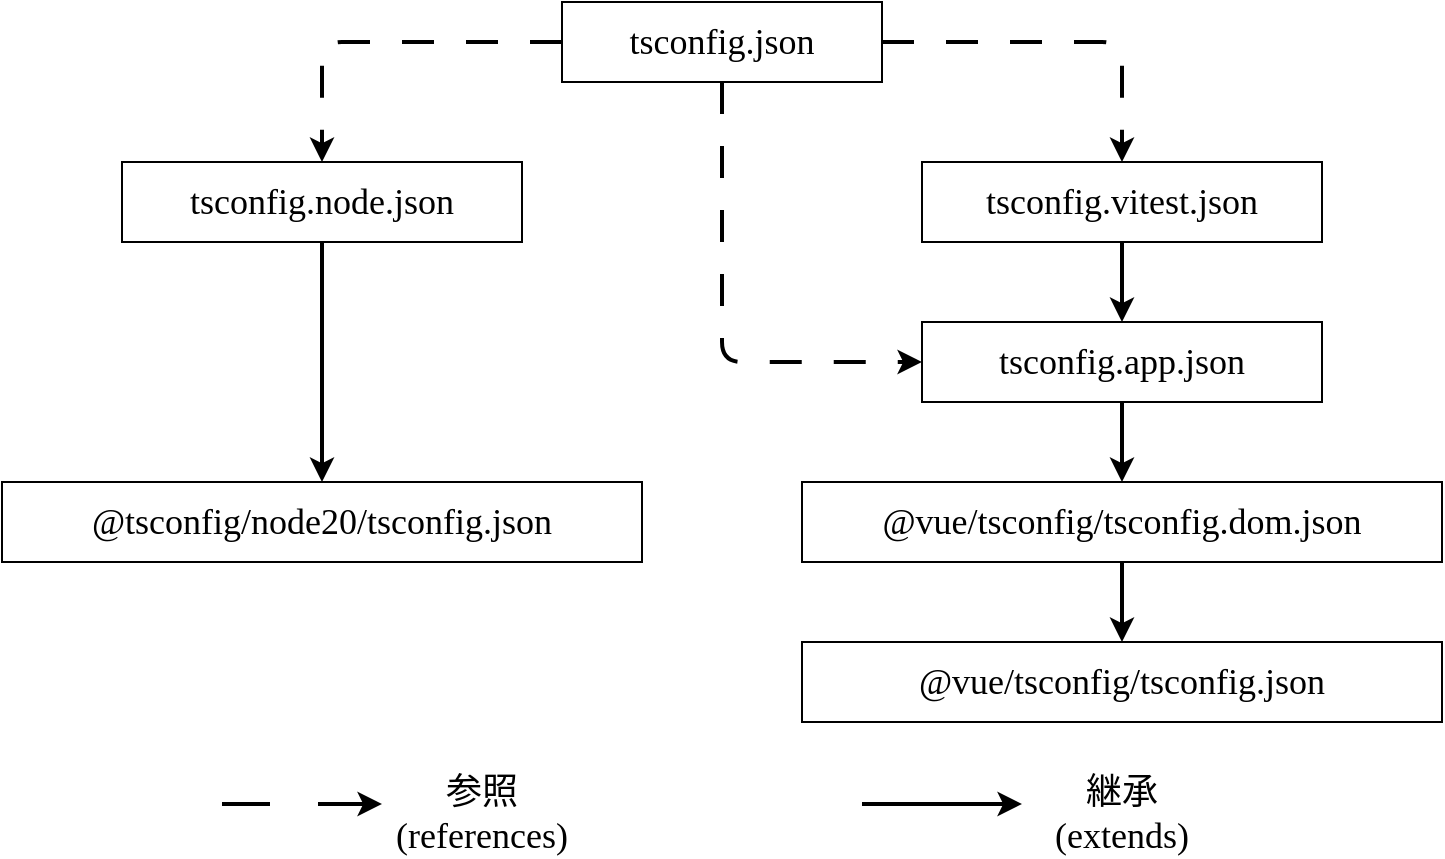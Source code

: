 <mxfile>
    <diagram id="YaOiJ_ToP4yfoMkgxsuN" name="ページ1">
        <mxGraphModel dx="1112" dy="511" grid="1" gridSize="10" guides="1" tooltips="1" connect="1" arrows="1" fold="1" page="1" pageScale="1" pageWidth="850" pageHeight="1100" background="#ffffff" math="0" shadow="0">
            <root>
                <mxCell id="0"/>
                <mxCell id="1" parent="0"/>
                <mxCell id="9" style="edgeStyle=orthogonalEdgeStyle;html=1;exitX=1;exitY=0.5;exitDx=0;exitDy=0;entryX=0.5;entryY=0;entryDx=0;entryDy=0;fontFamily=Noto Sans JP;fontSource=https%3A%2F%2Ffonts.googleapis.com%2Fcss%3Ffamily%3DNoto%2BSans%2BJP;fontSize=18;dashed=1;dashPattern=8 8;strokeColor=#000000;strokeWidth=2;" edge="1" parent="1" source="2" target="3">
                    <mxGeometry relative="1" as="geometry"/>
                </mxCell>
                <mxCell id="13" style="edgeStyle=orthogonalEdgeStyle;html=1;exitX=0;exitY=0.5;exitDx=0;exitDy=0;entryX=0.5;entryY=0;entryDx=0;entryDy=0;fontFamily=Noto Sans JP;fontSource=https%3A%2F%2Ffonts.googleapis.com%2Fcss%3Ffamily%3DNoto%2BSans%2BJP;fontSize=18;dashed=1;dashPattern=8 8;strokeColor=#000000;strokeWidth=2;" edge="1" parent="1" source="2" target="5">
                    <mxGeometry relative="1" as="geometry"/>
                </mxCell>
                <mxCell id="19" style="edgeStyle=orthogonalEdgeStyle;html=1;exitX=0.5;exitY=1;exitDx=0;exitDy=0;entryX=0;entryY=0.5;entryDx=0;entryDy=0;fontFamily=Noto Sans JP;fontSource=https%3A%2F%2Ffonts.googleapis.com%2Fcss%3Ffamily%3DNoto%2BSans%2BJP;fontSize=18;dashed=1;dashPattern=8 8;strokeColor=#000000;strokeWidth=2;" edge="1" parent="1" source="2" target="4">
                    <mxGeometry relative="1" as="geometry"/>
                </mxCell>
                <mxCell id="2" value="&lt;font color=&quot;#000000&quot;&gt;tsconfig.json&lt;/font&gt;" style="rounded=0;whiteSpace=wrap;html=1;fillColor=none;fontFamily=Noto Sans JP;fontSource=https%3A%2F%2Ffonts.googleapis.com%2Fcss%3Ffamily%3DNoto%2BSans%2BJP;fontSize=18;strokeColor=#000000;" vertex="1" parent="1">
                    <mxGeometry x="320" y="120" width="160" height="40" as="geometry"/>
                </mxCell>
                <mxCell id="10" style="edgeStyle=none;html=1;exitX=0.5;exitY=1;exitDx=0;exitDy=0;entryX=0.5;entryY=0;entryDx=0;entryDy=0;fontFamily=Noto Sans JP;fontSource=https%3A%2F%2Ffonts.googleapis.com%2Fcss%3Ffamily%3DNoto%2BSans%2BJP;fontSize=18;strokeColor=#000000;strokeWidth=2;" edge="1" parent="1" source="3" target="4">
                    <mxGeometry relative="1" as="geometry"/>
                </mxCell>
                <mxCell id="3" value="&lt;font color=&quot;#000000&quot;&gt;tsconfig.vitest.json&lt;/font&gt;" style="rounded=0;whiteSpace=wrap;html=1;fillColor=none;fontFamily=Noto Sans JP;fontSource=https%3A%2F%2Ffonts.googleapis.com%2Fcss%3Ffamily%3DNoto%2BSans%2BJP;fontSize=18;strokeColor=#000000;" vertex="1" parent="1">
                    <mxGeometry x="500" y="200" width="200" height="40" as="geometry"/>
                </mxCell>
                <mxCell id="11" style="edgeStyle=none;html=1;exitX=0.5;exitY=1;exitDx=0;exitDy=0;entryX=0.5;entryY=0;entryDx=0;entryDy=0;fontFamily=Noto Sans JP;fontSource=https%3A%2F%2Ffonts.googleapis.com%2Fcss%3Ffamily%3DNoto%2BSans%2BJP;fontSize=18;strokeColor=#000000;strokeWidth=2;" edge="1" parent="1" source="4" target="6">
                    <mxGeometry relative="1" as="geometry"/>
                </mxCell>
                <mxCell id="4" value="&lt;font color=&quot;#000000&quot;&gt;tsconfig.app.json&lt;/font&gt;" style="rounded=0;whiteSpace=wrap;html=1;fillColor=none;fontFamily=Noto Sans JP;fontSource=https%3A%2F%2Ffonts.googleapis.com%2Fcss%3Ffamily%3DNoto%2BSans%2BJP;fontSize=18;strokeColor=#000000;" vertex="1" parent="1">
                    <mxGeometry x="500" y="280" width="200" height="40" as="geometry"/>
                </mxCell>
                <mxCell id="14" style="edgeStyle=none;html=1;exitX=0.5;exitY=1;exitDx=0;exitDy=0;entryX=0.5;entryY=0;entryDx=0;entryDy=0;fontFamily=Noto Sans JP;fontSource=https%3A%2F%2Ffonts.googleapis.com%2Fcss%3Ffamily%3DNoto%2BSans%2BJP;fontSize=18;strokeColor=#000000;strokeWidth=2;" edge="1" parent="1" source="5" target="7">
                    <mxGeometry relative="1" as="geometry"/>
                </mxCell>
                <mxCell id="5" value="&lt;font color=&quot;#000000&quot;&gt;tsconfig.node.json&lt;/font&gt;" style="rounded=0;whiteSpace=wrap;html=1;fillColor=none;fontFamily=Noto Sans JP;fontSource=https%3A%2F%2Ffonts.googleapis.com%2Fcss%3Ffamily%3DNoto%2BSans%2BJP;fontSize=18;strokeColor=#000000;" vertex="1" parent="1">
                    <mxGeometry x="100" y="200" width="200" height="40" as="geometry"/>
                </mxCell>
                <mxCell id="12" style="edgeStyle=none;html=1;exitX=0.5;exitY=1;exitDx=0;exitDy=0;fontFamily=Noto Sans JP;fontSource=https%3A%2F%2Ffonts.googleapis.com%2Fcss%3Ffamily%3DNoto%2BSans%2BJP;fontSize=18;strokeColor=#000000;strokeWidth=2;" edge="1" parent="1" source="6" target="8">
                    <mxGeometry relative="1" as="geometry"/>
                </mxCell>
                <mxCell id="6" value="&lt;font color=&quot;#000000&quot;&gt;@vue/tsconfig/tsconfig.dom.json&lt;/font&gt;" style="rounded=0;whiteSpace=wrap;html=1;fillColor=none;fontFamily=Noto Sans JP;fontSource=https%3A%2F%2Ffonts.googleapis.com%2Fcss%3Ffamily%3DNoto%2BSans%2BJP;fontSize=18;strokeColor=#000000;" vertex="1" parent="1">
                    <mxGeometry x="440" y="360" width="320" height="40" as="geometry"/>
                </mxCell>
                <mxCell id="7" value="&lt;font color=&quot;#000000&quot;&gt;@tsconfig/node20/tsconfig.json&lt;/font&gt;" style="rounded=0;whiteSpace=wrap;html=1;fillColor=none;fontFamily=Noto Sans JP;fontSource=https%3A%2F%2Ffonts.googleapis.com%2Fcss%3Ffamily%3DNoto%2BSans%2BJP;fontSize=18;strokeColor=#000000;" vertex="1" parent="1">
                    <mxGeometry x="40" y="360" width="320" height="40" as="geometry"/>
                </mxCell>
                <mxCell id="8" value="&lt;font color=&quot;#000000&quot;&gt;@vue/tsconfig/tsconfig.json&lt;/font&gt;" style="rounded=0;whiteSpace=wrap;html=1;fillColor=none;fontFamily=Noto Sans JP;fontSource=https%3A%2F%2Ffonts.googleapis.com%2Fcss%3Ffamily%3DNoto%2BSans%2BJP;fontSize=18;strokeColor=#000000;" vertex="1" parent="1">
                    <mxGeometry x="440" y="440" width="320" height="40" as="geometry"/>
                </mxCell>
                <mxCell id="15" value="" style="endArrow=classic;html=1;fontFamily=Noto Sans JP;fontSource=https%3A%2F%2Ffonts.googleapis.com%2Fcss%3Ffamily%3DNoto%2BSans%2BJP;fontSize=18;strokeColor=#000000;strokeWidth=2;" edge="1" parent="1">
                    <mxGeometry width="50" height="50" relative="1" as="geometry">
                        <mxPoint x="470" y="521" as="sourcePoint"/>
                        <mxPoint x="550" y="521" as="targetPoint"/>
                    </mxGeometry>
                </mxCell>
                <mxCell id="16" value="" style="endArrow=classic;html=1;fontFamily=Noto Sans JP;fontSource=https%3A%2F%2Ffonts.googleapis.com%2Fcss%3Ffamily%3DNoto%2BSans%2BJP;fontSize=18;dashed=1;dashPattern=12 12;strokeColor=#000000;strokeWidth=2;" edge="1" parent="1">
                    <mxGeometry width="50" height="50" relative="1" as="geometry">
                        <mxPoint x="150" y="521" as="sourcePoint"/>
                        <mxPoint x="230" y="521" as="targetPoint"/>
                    </mxGeometry>
                </mxCell>
                <mxCell id="17" value="&lt;font color=&quot;#000000&quot;&gt;参照(references)&lt;/font&gt;" style="text;strokeColor=none;align=center;fillColor=none;html=1;verticalAlign=middle;whiteSpace=wrap;rounded=0;fontFamily=Noto Sans JP;fontSource=https%3A%2F%2Ffonts.googleapis.com%2Fcss%3Ffamily%3DNoto%2BSans%2BJP;fontSize=18;" vertex="1" parent="1">
                    <mxGeometry x="250" y="511" width="60" height="30" as="geometry"/>
                </mxCell>
                <mxCell id="18" value="&lt;font color=&quot;#000000&quot;&gt;継承&lt;br&gt;(extends)&lt;/font&gt;" style="text;strokeColor=none;align=center;fillColor=none;html=1;verticalAlign=middle;whiteSpace=wrap;rounded=0;fontFamily=Noto Sans JP;fontSource=https%3A%2F%2Ffonts.googleapis.com%2Fcss%3Ffamily%3DNoto%2BSans%2BJP;fontSize=18;" vertex="1" parent="1">
                    <mxGeometry x="570" y="511" width="60" height="30" as="geometry"/>
                </mxCell>
            </root>
        </mxGraphModel>
    </diagram>
</mxfile>